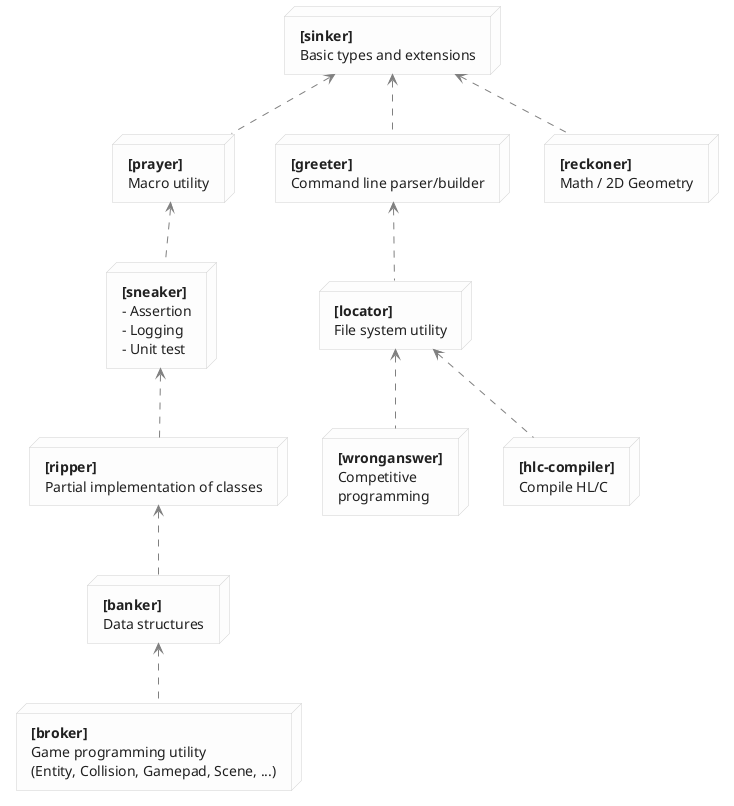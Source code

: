 @startuml diagram

' ---- (style) --------------------------------

skinparam shadowing false
skinparam backgroundColor White
skinparam node {
  BackgroundColor #FDFDFD
  BorderColor #D0D0D0
  FontColor #202020
}
skinparam ArrowColor #808080
skinparam note {
  BackgroundColor White
  FontColor #606060
  BorderColor #C0C0C0
}

' ---- (diagram) ------------------------------

node sinker [
  **[sinker]**
  Basic types and extensions
]

node prayer [
  **[prayer]**
  Macro utility
]

node sneaker [
  **[sneaker]**
  - Assertion
  - Logging
  - Unit test
]

node ripper [
  **[ripper]**
  Partial implementation of classes
]

node banker [
  **[banker]**
  Data structures
]

node broker [
  **[broker]**
  Game programming utility
  (Entity, Collision, Gamepad, Scene, ...)
]

node greeter [
  **[greeter]**
  Command line parser/builder
]

node locator [
  **[locator]**
  File system utility
]

node wronganswer [
  **[wronganswer]**
  Competitive
  programming
]

node hlc_compiler [
  **[hlc-compiler]**
  Compile HL/C
]

node reckoner [
  **[reckoner]**
  Math / 2D Geometry
]

sinker <.. prayer
prayer <.. sneaker
sneaker <.. ripper
ripper <.. banker
banker <.. broker

sinker <.. greeter
greeter <.. locator
locator <.. wronganswer
locator <.. hlc_compiler

sinker <.. reckoner

@enduml
